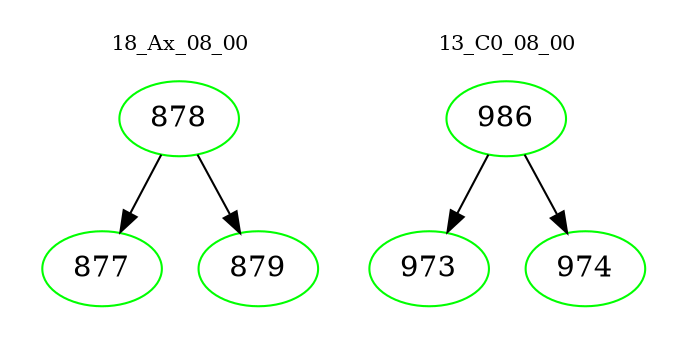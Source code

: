 digraph{
subgraph cluster_0 {
color = white
label = "18_Ax_08_00";
fontsize=10;
T0_878 [label="878", color="green"]
T0_878 -> T0_877 [color="black"]
T0_877 [label="877", color="green"]
T0_878 -> T0_879 [color="black"]
T0_879 [label="879", color="green"]
}
subgraph cluster_1 {
color = white
label = "13_C0_08_00";
fontsize=10;
T1_986 [label="986", color="green"]
T1_986 -> T1_973 [color="black"]
T1_973 [label="973", color="green"]
T1_986 -> T1_974 [color="black"]
T1_974 [label="974", color="green"]
}
}
